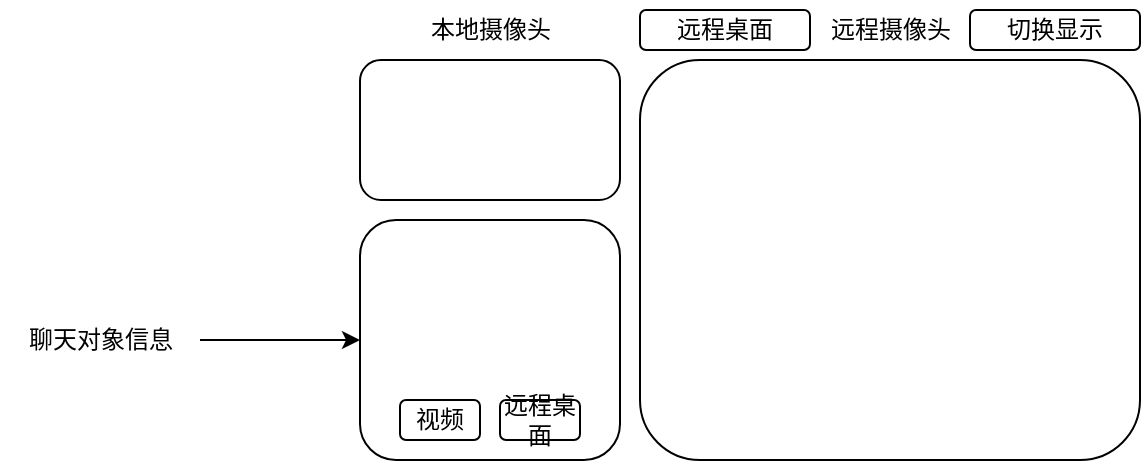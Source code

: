 <mxfile>
    <diagram id="NpSMP36a7iADnJ8ZGmjz" name="第 1 页">
        <mxGraphModel dx="758" dy="688" grid="1" gridSize="10" guides="1" tooltips="1" connect="1" arrows="1" fold="1" page="1" pageScale="1" pageWidth="827" pageHeight="1169" math="0" shadow="0">
            <root>
                <mxCell id="0"/>
                <mxCell id="1" parent="0"/>
                <mxCell id="2" value="" style="rounded=1;whiteSpace=wrap;html=1;" vertex="1" parent="1">
                    <mxGeometry x="420" y="220" width="250" height="200" as="geometry"/>
                </mxCell>
                <mxCell id="3" value="" style="rounded=1;whiteSpace=wrap;html=1;" vertex="1" parent="1">
                    <mxGeometry x="280" y="220" width="130" height="70" as="geometry"/>
                </mxCell>
                <mxCell id="4" value="本地摄像头" style="text;html=1;align=center;verticalAlign=middle;resizable=0;points=[];autosize=1;strokeColor=none;fillColor=none;" vertex="1" parent="1">
                    <mxGeometry x="305" y="190" width="80" height="30" as="geometry"/>
                </mxCell>
                <mxCell id="5" value="远程摄像头" style="text;html=1;align=center;verticalAlign=middle;resizable=0;points=[];autosize=1;strokeColor=none;fillColor=none;" vertex="1" parent="1">
                    <mxGeometry x="505" y="190" width="80" height="30" as="geometry"/>
                </mxCell>
                <mxCell id="6" value="" style="rounded=1;whiteSpace=wrap;html=1;" vertex="1" parent="1">
                    <mxGeometry x="280" y="300" width="130" height="120" as="geometry"/>
                </mxCell>
                <mxCell id="8" style="edgeStyle=none;html=1;entryX=0;entryY=0.5;entryDx=0;entryDy=0;" edge="1" parent="1" source="7" target="6">
                    <mxGeometry relative="1" as="geometry"/>
                </mxCell>
                <mxCell id="7" value="聊天对象信息" style="text;html=1;align=center;verticalAlign=middle;resizable=0;points=[];autosize=1;strokeColor=none;fillColor=none;" vertex="1" parent="1">
                    <mxGeometry x="100" y="345" width="100" height="30" as="geometry"/>
                </mxCell>
                <mxCell id="10" value="切换显示" style="rounded=1;whiteSpace=wrap;html=1;" vertex="1" parent="1">
                    <mxGeometry x="585" y="195" width="85" height="20" as="geometry"/>
                </mxCell>
                <mxCell id="11" value="远程桌面" style="rounded=1;whiteSpace=wrap;html=1;" vertex="1" parent="1">
                    <mxGeometry x="420" y="195" width="85" height="20" as="geometry"/>
                </mxCell>
                <mxCell id="12" value="视频" style="rounded=1;whiteSpace=wrap;html=1;" vertex="1" parent="1">
                    <mxGeometry x="300" y="390" width="40" height="20" as="geometry"/>
                </mxCell>
                <mxCell id="13" value="远程桌面" style="rounded=1;whiteSpace=wrap;html=1;" vertex="1" parent="1">
                    <mxGeometry x="350" y="390" width="40" height="20" as="geometry"/>
                </mxCell>
            </root>
        </mxGraphModel>
    </diagram>
</mxfile>